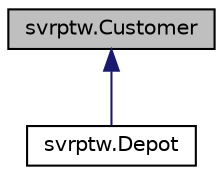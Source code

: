 digraph "svrptw.Customer"
{
  edge [fontname="Helvetica",fontsize="10",labelfontname="Helvetica",labelfontsize="10"];
  node [fontname="Helvetica",fontsize="10",shape=record];
  Node1 [label="svrptw.Customer",height=0.2,width=0.4,color="black", fillcolor="grey75", style="filled", fontcolor="black"];
  Node1 -> Node2 [dir="back",color="midnightblue",fontsize="10",style="solid"];
  Node2 [label="svrptw.Depot",height=0.2,width=0.4,color="black", fillcolor="white", style="filled",URL="$classsvrptw_1_1_depot.html"];
}
